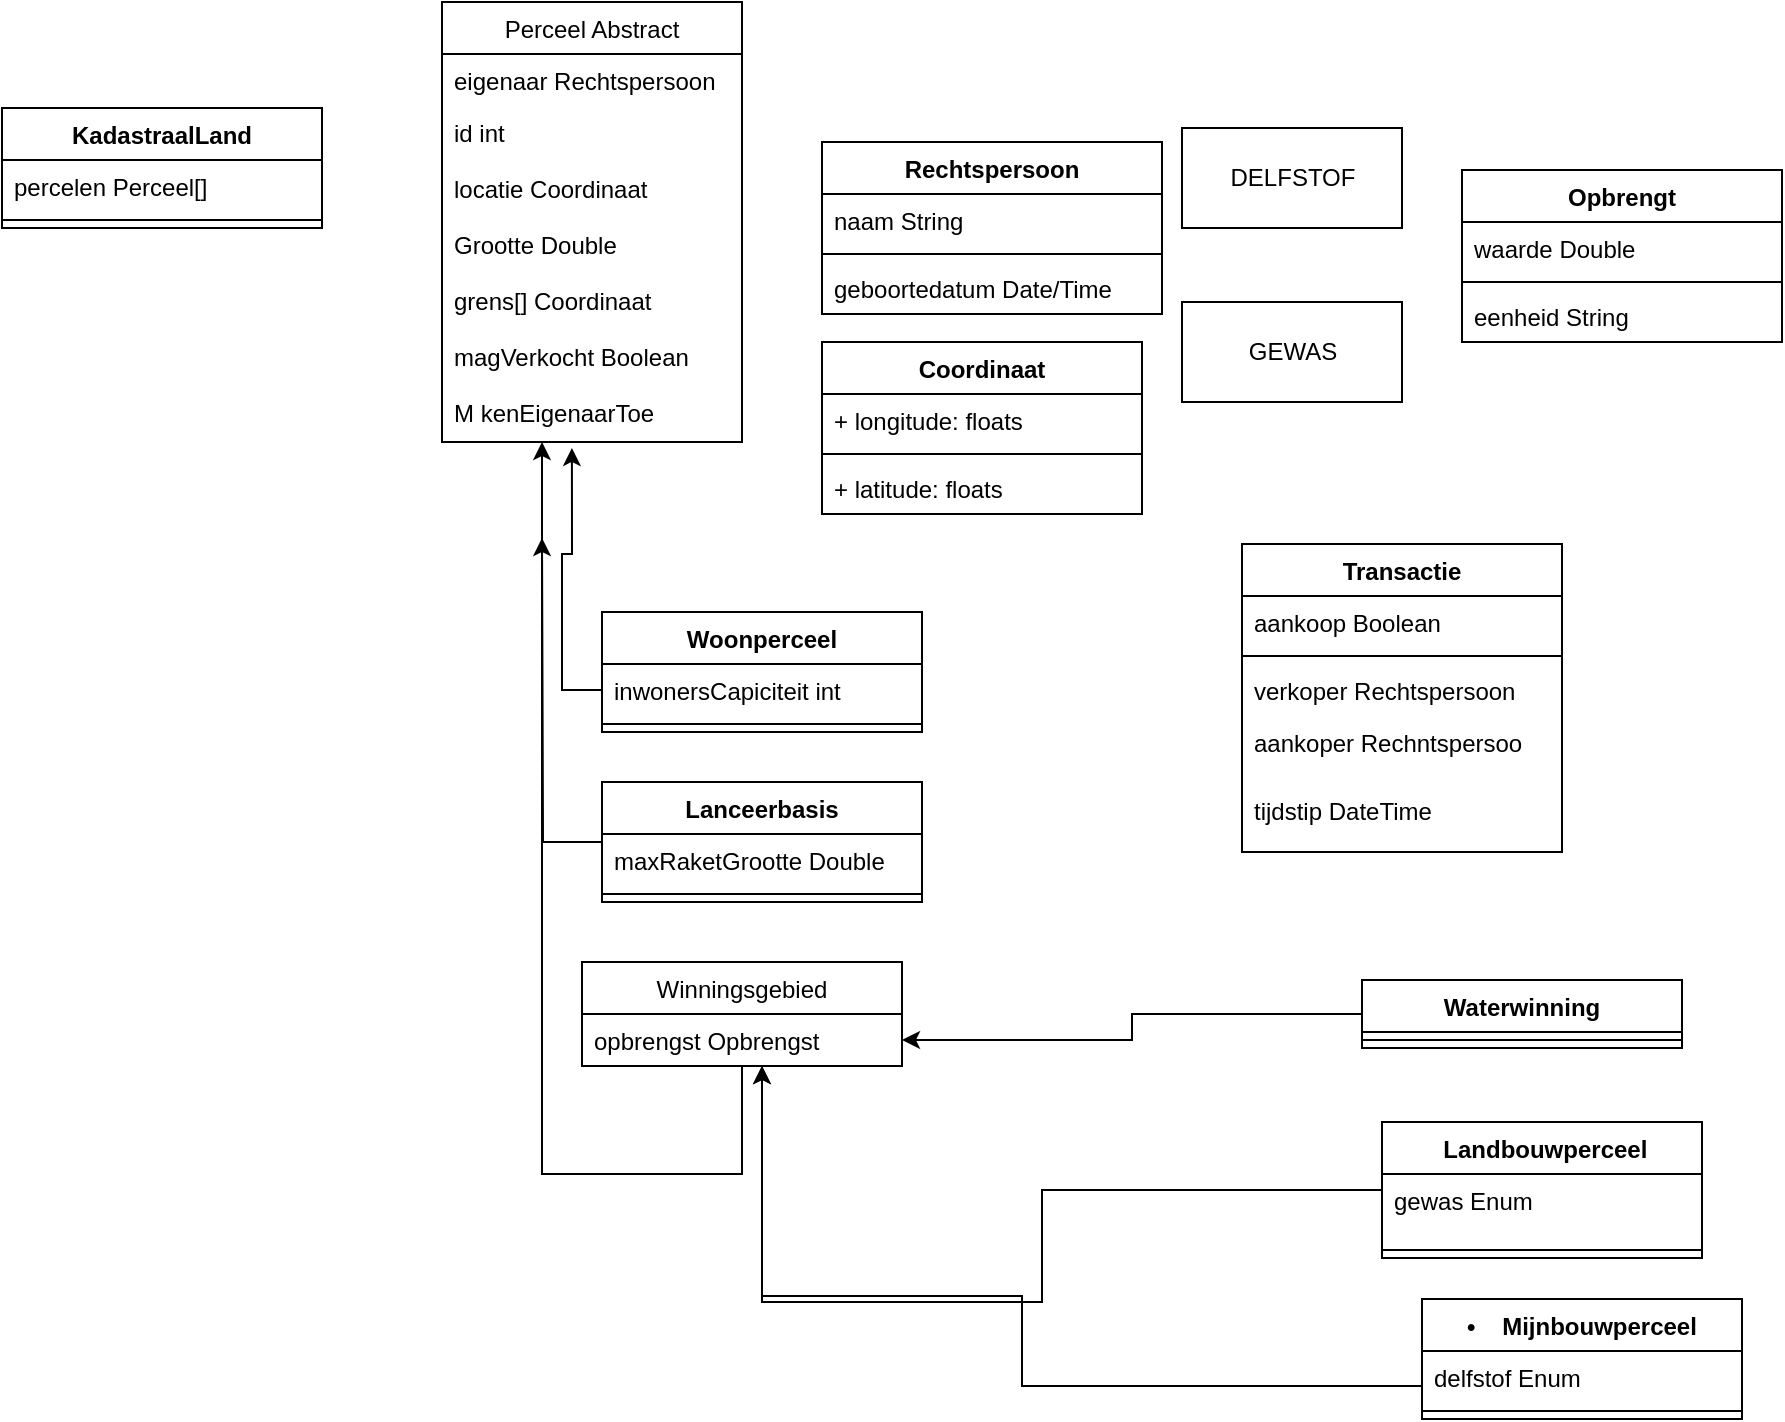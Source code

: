 <mxfile version="10.6.9" type="device"><diagram name="Page-1" id="c4acf3e9-155e-7222-9cf6-157b1a14988f"><mxGraphModel dx="2244" dy="1739" grid="1" gridSize="10" guides="1" tooltips="1" connect="1" arrows="1" fold="1" page="1" pageScale="1" pageWidth="850" pageHeight="1100" background="#ffffff" math="0" shadow="0"><root><mxCell id="0"/><mxCell id="1" parent="0"/><mxCell id="HWQKDCdoGTwjm3CA8a41-1" value="Perceel Abstract" style="swimlane;fontStyle=0;childLayout=stackLayout;horizontal=1;startSize=26;fillColor=none;horizontalStack=0;resizeParent=1;resizeParentMax=0;resizeLast=0;collapsible=1;marginBottom=0;" vertex="1" parent="1"><mxGeometry x="150" y="-30" width="150" height="220" as="geometry"/></mxCell><mxCell id="HWQKDCdoGTwjm3CA8a41-2" value="eigenaar Rechtspersoon " style="text;strokeColor=none;fillColor=none;align=left;verticalAlign=top;spacingLeft=4;spacingRight=4;overflow=hidden;rotatable=0;points=[[0,0.5],[1,0.5]];portConstraint=eastwest;" vertex="1" parent="HWQKDCdoGTwjm3CA8a41-1"><mxGeometry y="26" width="150" height="26" as="geometry"/></mxCell><mxCell id="HWQKDCdoGTwjm3CA8a41-4" value="id int&#xA;&#xA;" style="text;strokeColor=none;fillColor=none;align=left;verticalAlign=top;spacingLeft=4;spacingRight=4;overflow=hidden;rotatable=0;points=[[0,0.5],[1,0.5]];portConstraint=eastwest;" vertex="1" parent="HWQKDCdoGTwjm3CA8a41-1"><mxGeometry y="52" width="150" height="28" as="geometry"/></mxCell><mxCell id="HWQKDCdoGTwjm3CA8a41-6" value="locatie Coordinaat" style="text;strokeColor=none;fillColor=none;align=left;verticalAlign=top;spacingLeft=4;spacingRight=4;overflow=hidden;rotatable=0;points=[[0,0.5],[1,0.5]];portConstraint=eastwest;" vertex="1" parent="HWQKDCdoGTwjm3CA8a41-1"><mxGeometry y="80" width="150" height="28" as="geometry"/></mxCell><mxCell id="HWQKDCdoGTwjm3CA8a41-7" value="Grootte Double" style="text;strokeColor=none;fillColor=none;align=left;verticalAlign=top;spacingLeft=4;spacingRight=4;overflow=hidden;rotatable=0;points=[[0,0.5],[1,0.5]];portConstraint=eastwest;" vertex="1" parent="HWQKDCdoGTwjm3CA8a41-1"><mxGeometry y="108" width="150" height="28" as="geometry"/></mxCell><mxCell id="HWQKDCdoGTwjm3CA8a41-8" value="grens[] Coordinaat" style="text;strokeColor=none;fillColor=none;align=left;verticalAlign=top;spacingLeft=4;spacingRight=4;overflow=hidden;rotatable=0;points=[[0,0.5],[1,0.5]];portConstraint=eastwest;" vertex="1" parent="HWQKDCdoGTwjm3CA8a41-1"><mxGeometry y="136" width="150" height="28" as="geometry"/></mxCell><mxCell id="HWQKDCdoGTwjm3CA8a41-94" value="magVerkocht Boolean" style="text;strokeColor=none;fillColor=none;align=left;verticalAlign=top;spacingLeft=4;spacingRight=4;overflow=hidden;rotatable=0;points=[[0,0.5],[1,0.5]];portConstraint=eastwest;" vertex="1" parent="HWQKDCdoGTwjm3CA8a41-1"><mxGeometry y="164" width="150" height="28" as="geometry"/></mxCell><mxCell id="HWQKDCdoGTwjm3CA8a41-113" value="M kenEigenaarToe" style="text;strokeColor=none;fillColor=none;align=left;verticalAlign=top;spacingLeft=4;spacingRight=4;overflow=hidden;rotatable=0;points=[[0,0.5],[1,0.5]];portConstraint=eastwest;" vertex="1" parent="HWQKDCdoGTwjm3CA8a41-1"><mxGeometry y="192" width="150" height="28" as="geometry"/></mxCell><mxCell id="HWQKDCdoGTwjm3CA8a41-22" value="Rechtspersoon" style="swimlane;fontStyle=1;align=center;verticalAlign=top;childLayout=stackLayout;horizontal=1;startSize=26;horizontalStack=0;resizeParent=1;resizeParentMax=0;resizeLast=0;collapsible=1;marginBottom=0;" vertex="1" parent="1"><mxGeometry x="340" y="40" width="170" height="86" as="geometry"/></mxCell><mxCell id="HWQKDCdoGTwjm3CA8a41-23" value="naam String" style="text;strokeColor=none;fillColor=none;align=left;verticalAlign=top;spacingLeft=4;spacingRight=4;overflow=hidden;rotatable=0;points=[[0,0.5],[1,0.5]];portConstraint=eastwest;" vertex="1" parent="HWQKDCdoGTwjm3CA8a41-22"><mxGeometry y="26" width="170" height="26" as="geometry"/></mxCell><mxCell id="HWQKDCdoGTwjm3CA8a41-24" value="" style="line;strokeWidth=1;fillColor=none;align=left;verticalAlign=middle;spacingTop=-1;spacingLeft=3;spacingRight=3;rotatable=0;labelPosition=right;points=[];portConstraint=eastwest;" vertex="1" parent="HWQKDCdoGTwjm3CA8a41-22"><mxGeometry y="52" width="170" height="8" as="geometry"/></mxCell><mxCell id="HWQKDCdoGTwjm3CA8a41-25" value="geboortedatum Date/Time" style="text;strokeColor=none;fillColor=none;align=left;verticalAlign=top;spacingLeft=4;spacingRight=4;overflow=hidden;rotatable=0;points=[[0,0.5],[1,0.5]];portConstraint=eastwest;" vertex="1" parent="HWQKDCdoGTwjm3CA8a41-22"><mxGeometry y="60" width="170" height="26" as="geometry"/></mxCell><mxCell id="HWQKDCdoGTwjm3CA8a41-30" value="Woonperceel" style="swimlane;fontStyle=1;align=center;verticalAlign=top;childLayout=stackLayout;horizontal=1;startSize=26;horizontalStack=0;resizeParent=1;resizeParentMax=0;resizeLast=0;collapsible=1;marginBottom=0;" vertex="1" parent="1"><mxGeometry x="230" y="275" width="160" height="60" as="geometry"/></mxCell><mxCell id="HWQKDCdoGTwjm3CA8a41-31" value="inwonersCapiciteit int" style="text;strokeColor=none;fillColor=none;align=left;verticalAlign=top;spacingLeft=4;spacingRight=4;overflow=hidden;rotatable=0;points=[[0,0.5],[1,0.5]];portConstraint=eastwest;" vertex="1" parent="HWQKDCdoGTwjm3CA8a41-30"><mxGeometry y="26" width="160" height="26" as="geometry"/></mxCell><mxCell id="HWQKDCdoGTwjm3CA8a41-32" value="" style="line;strokeWidth=1;fillColor=none;align=left;verticalAlign=middle;spacingTop=-1;spacingLeft=3;spacingRight=3;rotatable=0;labelPosition=right;points=[];portConstraint=eastwest;" vertex="1" parent="HWQKDCdoGTwjm3CA8a41-30"><mxGeometry y="52" width="160" height="8" as="geometry"/></mxCell><mxCell id="HWQKDCdoGTwjm3CA8a41-73" style="edgeStyle=orthogonalEdgeStyle;rounded=0;orthogonalLoop=1;jettySize=auto;html=1;" edge="1" parent="1" source="HWQKDCdoGTwjm3CA8a41-34" target="HWQKDCdoGTwjm3CA8a41-67"><mxGeometry relative="1" as="geometry"><Array as="points"><mxPoint x="440" y="662"/><mxPoint x="440" y="617"/><mxPoint x="310" y="617"/></Array></mxGeometry></mxCell><mxCell id="HWQKDCdoGTwjm3CA8a41-34" value="•    Mijnbouwperceel " style="swimlane;fontStyle=1;align=center;verticalAlign=top;childLayout=stackLayout;horizontal=1;startSize=26;horizontalStack=0;resizeParent=1;resizeParentMax=0;resizeLast=0;collapsible=1;marginBottom=0;" vertex="1" parent="1"><mxGeometry x="640" y="618.5" width="160" height="60" as="geometry"/></mxCell><mxCell id="HWQKDCdoGTwjm3CA8a41-35" value="delfstof Enum" style="text;strokeColor=none;fillColor=none;align=left;verticalAlign=top;spacingLeft=4;spacingRight=4;overflow=hidden;rotatable=0;points=[[0,0.5],[1,0.5]];portConstraint=eastwest;" vertex="1" parent="HWQKDCdoGTwjm3CA8a41-34"><mxGeometry y="26" width="160" height="26" as="geometry"/></mxCell><mxCell id="HWQKDCdoGTwjm3CA8a41-36" value="" style="line;strokeWidth=1;fillColor=none;align=left;verticalAlign=middle;spacingTop=-1;spacingLeft=3;spacingRight=3;rotatable=0;labelPosition=right;points=[];portConstraint=eastwest;" vertex="1" parent="HWQKDCdoGTwjm3CA8a41-34"><mxGeometry y="52" width="160" height="8" as="geometry"/></mxCell><mxCell id="HWQKDCdoGTwjm3CA8a41-95" style="edgeStyle=orthogonalEdgeStyle;rounded=0;orthogonalLoop=1;jettySize=auto;html=1;" edge="1" parent="1" source="HWQKDCdoGTwjm3CA8a41-38" target="HWQKDCdoGTwjm3CA8a41-68"><mxGeometry relative="1" as="geometry"/></mxCell><mxCell id="HWQKDCdoGTwjm3CA8a41-38" value="Waterwinning " style="swimlane;fontStyle=1;align=center;verticalAlign=top;childLayout=stackLayout;horizontal=1;startSize=26;horizontalStack=0;resizeParent=1;resizeParentMax=0;resizeLast=0;collapsible=1;marginBottom=0;" vertex="1" parent="1"><mxGeometry x="610" y="459" width="160" height="34" as="geometry"/></mxCell><mxCell id="HWQKDCdoGTwjm3CA8a41-40" value="" style="line;strokeWidth=1;fillColor=none;align=left;verticalAlign=middle;spacingTop=-1;spacingLeft=3;spacingRight=3;rotatable=0;labelPosition=right;points=[];portConstraint=eastwest;" vertex="1" parent="HWQKDCdoGTwjm3CA8a41-38"><mxGeometry y="26" width="160" height="8" as="geometry"/></mxCell><mxCell id="HWQKDCdoGTwjm3CA8a41-76" style="edgeStyle=orthogonalEdgeStyle;rounded=0;orthogonalLoop=1;jettySize=auto;html=1;" edge="1" parent="1" source="HWQKDCdoGTwjm3CA8a41-42" target="HWQKDCdoGTwjm3CA8a41-67"><mxGeometry relative="1" as="geometry"><Array as="points"><mxPoint x="450" y="620"/><mxPoint x="310" y="620"/></Array></mxGeometry></mxCell><mxCell id="HWQKDCdoGTwjm3CA8a41-42" value=" Landbouwperceel " style="swimlane;fontStyle=1;align=center;verticalAlign=top;childLayout=stackLayout;horizontal=1;startSize=26;horizontalStack=0;resizeParent=1;resizeParentMax=0;resizeLast=0;collapsible=1;marginBottom=0;" vertex="1" parent="1"><mxGeometry x="620" y="530" width="160" height="68" as="geometry"/></mxCell><mxCell id="HWQKDCdoGTwjm3CA8a41-43" value="gewas Enum" style="text;strokeColor=none;fillColor=none;align=left;verticalAlign=top;spacingLeft=4;spacingRight=4;overflow=hidden;rotatable=0;points=[[0,0.5],[1,0.5]];portConstraint=eastwest;" vertex="1" parent="HWQKDCdoGTwjm3CA8a41-42"><mxGeometry y="26" width="160" height="34" as="geometry"/></mxCell><mxCell id="HWQKDCdoGTwjm3CA8a41-44" value="" style="line;strokeWidth=1;fillColor=none;align=left;verticalAlign=middle;spacingTop=-1;spacingLeft=3;spacingRight=3;rotatable=0;labelPosition=right;points=[];portConstraint=eastwest;" vertex="1" parent="HWQKDCdoGTwjm3CA8a41-42"><mxGeometry y="60" width="160" height="8" as="geometry"/></mxCell><mxCell id="HWQKDCdoGTwjm3CA8a41-75" style="edgeStyle=orthogonalEdgeStyle;rounded=0;orthogonalLoop=1;jettySize=auto;html=1;" edge="1" parent="1" source="HWQKDCdoGTwjm3CA8a41-46"><mxGeometry relative="1" as="geometry"><mxPoint x="200" y="238" as="targetPoint"/></mxGeometry></mxCell><mxCell id="HWQKDCdoGTwjm3CA8a41-46" value="Lanceerbasis " style="swimlane;fontStyle=1;align=center;verticalAlign=top;childLayout=stackLayout;horizontal=1;startSize=26;horizontalStack=0;resizeParent=1;resizeParentMax=0;resizeLast=0;collapsible=1;marginBottom=0;" vertex="1" parent="1"><mxGeometry x="230" y="360" width="160" height="60" as="geometry"/></mxCell><mxCell id="HWQKDCdoGTwjm3CA8a41-47" value="maxRaketGrootte Double" style="text;strokeColor=none;fillColor=none;align=left;verticalAlign=top;spacingLeft=4;spacingRight=4;overflow=hidden;rotatable=0;points=[[0,0.5],[1,0.5]];portConstraint=eastwest;" vertex="1" parent="HWQKDCdoGTwjm3CA8a41-46"><mxGeometry y="26" width="160" height="26" as="geometry"/></mxCell><mxCell id="HWQKDCdoGTwjm3CA8a41-48" value="" style="line;strokeWidth=1;fillColor=none;align=left;verticalAlign=middle;spacingTop=-1;spacingLeft=3;spacingRight=3;rotatable=0;labelPosition=right;points=[];portConstraint=eastwest;" vertex="1" parent="HWQKDCdoGTwjm3CA8a41-46"><mxGeometry y="52" width="160" height="8" as="geometry"/></mxCell><mxCell id="HWQKDCdoGTwjm3CA8a41-50" value="DELFSTOF" style="html=1;" vertex="1" parent="1"><mxGeometry x="520" y="33" width="110" height="50" as="geometry"/></mxCell><mxCell id="HWQKDCdoGTwjm3CA8a41-51" value="GEWAS" style="html=1;" vertex="1" parent="1"><mxGeometry x="520" y="120" width="110" height="50" as="geometry"/></mxCell><mxCell id="HWQKDCdoGTwjm3CA8a41-66" style="edgeStyle=orthogonalEdgeStyle;rounded=0;orthogonalLoop=1;jettySize=auto;html=1;entryX=0.433;entryY=1.107;entryDx=0;entryDy=0;entryPerimeter=0;" edge="1" parent="1" source="HWQKDCdoGTwjm3CA8a41-31" target="HWQKDCdoGTwjm3CA8a41-113"><mxGeometry relative="1" as="geometry"><Array as="points"><mxPoint x="210" y="314"/><mxPoint x="210" y="246"/><mxPoint x="215" y="246"/></Array></mxGeometry></mxCell><mxCell id="HWQKDCdoGTwjm3CA8a41-77" style="edgeStyle=orthogonalEdgeStyle;rounded=0;orthogonalLoop=1;jettySize=auto;html=1;" edge="1" parent="1" source="HWQKDCdoGTwjm3CA8a41-67" target="HWQKDCdoGTwjm3CA8a41-1"><mxGeometry relative="1" as="geometry"><Array as="points"><mxPoint x="200" y="556"/></Array></mxGeometry></mxCell><mxCell id="HWQKDCdoGTwjm3CA8a41-67" value="Winningsgebied" style="swimlane;fontStyle=0;childLayout=stackLayout;horizontal=1;startSize=26;fillColor=none;horizontalStack=0;resizeParent=1;resizeParentMax=0;resizeLast=0;collapsible=1;marginBottom=0;" vertex="1" parent="1"><mxGeometry x="220" y="450" width="160" height="52" as="geometry"/></mxCell><mxCell id="HWQKDCdoGTwjm3CA8a41-68" value="opbrengst Opbrengst" style="text;strokeColor=none;fillColor=none;align=left;verticalAlign=top;spacingLeft=4;spacingRight=4;overflow=hidden;rotatable=0;points=[[0,0.5],[1,0.5]];portConstraint=eastwest;" vertex="1" parent="HWQKDCdoGTwjm3CA8a41-67"><mxGeometry y="26" width="160" height="26" as="geometry"/></mxCell><mxCell id="HWQKDCdoGTwjm3CA8a41-82" value="Coordinaat" style="swimlane;fontStyle=1;align=center;verticalAlign=top;childLayout=stackLayout;horizontal=1;startSize=26;horizontalStack=0;resizeParent=1;resizeParentMax=0;resizeLast=0;collapsible=1;marginBottom=0;" vertex="1" parent="1"><mxGeometry x="340" y="140" width="160" height="86" as="geometry"/></mxCell><mxCell id="HWQKDCdoGTwjm3CA8a41-83" value="+ longitude: floats" style="text;strokeColor=none;fillColor=none;align=left;verticalAlign=top;spacingLeft=4;spacingRight=4;overflow=hidden;rotatable=0;points=[[0,0.5],[1,0.5]];portConstraint=eastwest;" vertex="1" parent="HWQKDCdoGTwjm3CA8a41-82"><mxGeometry y="26" width="160" height="26" as="geometry"/></mxCell><mxCell id="HWQKDCdoGTwjm3CA8a41-84" value="" style="line;strokeWidth=1;fillColor=none;align=left;verticalAlign=middle;spacingTop=-1;spacingLeft=3;spacingRight=3;rotatable=0;labelPosition=right;points=[];portConstraint=eastwest;" vertex="1" parent="HWQKDCdoGTwjm3CA8a41-82"><mxGeometry y="52" width="160" height="8" as="geometry"/></mxCell><mxCell id="HWQKDCdoGTwjm3CA8a41-89" value="+ latitude: floats" style="text;strokeColor=none;fillColor=none;align=left;verticalAlign=top;spacingLeft=4;spacingRight=4;overflow=hidden;rotatable=0;points=[[0,0.5],[1,0.5]];portConstraint=eastwest;" vertex="1" parent="HWQKDCdoGTwjm3CA8a41-82"><mxGeometry y="60" width="160" height="26" as="geometry"/></mxCell><mxCell id="HWQKDCdoGTwjm3CA8a41-96" value="Opbrengt" style="swimlane;fontStyle=1;align=center;verticalAlign=top;childLayout=stackLayout;horizontal=1;startSize=26;horizontalStack=0;resizeParent=1;resizeParentMax=0;resizeLast=0;collapsible=1;marginBottom=0;" vertex="1" parent="1"><mxGeometry x="660" y="54" width="160" height="86" as="geometry"/></mxCell><mxCell id="HWQKDCdoGTwjm3CA8a41-97" value="waarde Double&#xA;" style="text;strokeColor=none;fillColor=none;align=left;verticalAlign=top;spacingLeft=4;spacingRight=4;overflow=hidden;rotatable=0;points=[[0,0.5],[1,0.5]];portConstraint=eastwest;" vertex="1" parent="HWQKDCdoGTwjm3CA8a41-96"><mxGeometry y="26" width="160" height="26" as="geometry"/></mxCell><mxCell id="HWQKDCdoGTwjm3CA8a41-98" value="" style="line;strokeWidth=1;fillColor=none;align=left;verticalAlign=middle;spacingTop=-1;spacingLeft=3;spacingRight=3;rotatable=0;labelPosition=right;points=[];portConstraint=eastwest;" vertex="1" parent="HWQKDCdoGTwjm3CA8a41-96"><mxGeometry y="52" width="160" height="8" as="geometry"/></mxCell><mxCell id="HWQKDCdoGTwjm3CA8a41-99" value="eenheid String" style="text;strokeColor=none;fillColor=none;align=left;verticalAlign=top;spacingLeft=4;spacingRight=4;overflow=hidden;rotatable=0;points=[[0,0.5],[1,0.5]];portConstraint=eastwest;" vertex="1" parent="HWQKDCdoGTwjm3CA8a41-96"><mxGeometry y="60" width="160" height="26" as="geometry"/></mxCell><mxCell id="HWQKDCdoGTwjm3CA8a41-101" value="Transactie" style="swimlane;fontStyle=1;align=center;verticalAlign=top;childLayout=stackLayout;horizontal=1;startSize=26;horizontalStack=0;resizeParent=1;resizeParentMax=0;resizeLast=0;collapsible=1;marginBottom=0;" vertex="1" parent="1"><mxGeometry x="550" y="241" width="160" height="154" as="geometry"/></mxCell><mxCell id="HWQKDCdoGTwjm3CA8a41-102" value="aankoop Boolean" style="text;strokeColor=none;fillColor=none;align=left;verticalAlign=top;spacingLeft=4;spacingRight=4;overflow=hidden;rotatable=0;points=[[0,0.5],[1,0.5]];portConstraint=eastwest;" vertex="1" parent="HWQKDCdoGTwjm3CA8a41-101"><mxGeometry y="26" width="160" height="26" as="geometry"/></mxCell><mxCell id="HWQKDCdoGTwjm3CA8a41-103" value="" style="line;strokeWidth=1;fillColor=none;align=left;verticalAlign=middle;spacingTop=-1;spacingLeft=3;spacingRight=3;rotatable=0;labelPosition=right;points=[];portConstraint=eastwest;" vertex="1" parent="HWQKDCdoGTwjm3CA8a41-101"><mxGeometry y="52" width="160" height="8" as="geometry"/></mxCell><mxCell id="HWQKDCdoGTwjm3CA8a41-104" value="verkoper Rechtspersoon&#xA;" style="text;strokeColor=none;fillColor=none;align=left;verticalAlign=top;spacingLeft=4;spacingRight=4;overflow=hidden;rotatable=0;points=[[0,0.5],[1,0.5]];portConstraint=eastwest;" vertex="1" parent="HWQKDCdoGTwjm3CA8a41-101"><mxGeometry y="60" width="160" height="26" as="geometry"/></mxCell><mxCell id="HWQKDCdoGTwjm3CA8a41-105" value="aankoper Rechntspersoo&#xA;" style="text;strokeColor=none;fillColor=none;align=left;verticalAlign=top;spacingLeft=4;spacingRight=4;overflow=hidden;rotatable=0;points=[[0,0.5],[1,0.5]];portConstraint=eastwest;" vertex="1" parent="HWQKDCdoGTwjm3CA8a41-101"><mxGeometry y="86" width="160" height="34" as="geometry"/></mxCell><mxCell id="HWQKDCdoGTwjm3CA8a41-107" value="tijdstip DateTime&#xA;" style="text;strokeColor=none;fillColor=none;align=left;verticalAlign=top;spacingLeft=4;spacingRight=4;overflow=hidden;rotatable=0;points=[[0,0.5],[1,0.5]];portConstraint=eastwest;" vertex="1" parent="HWQKDCdoGTwjm3CA8a41-101"><mxGeometry y="120" width="160" height="34" as="geometry"/></mxCell><mxCell id="HWQKDCdoGTwjm3CA8a41-108" value="KadastraalLand" style="swimlane;fontStyle=1;align=center;verticalAlign=top;childLayout=stackLayout;horizontal=1;startSize=26;horizontalStack=0;resizeParent=1;resizeParentMax=0;resizeLast=0;collapsible=1;marginBottom=0;" vertex="1" parent="1"><mxGeometry x="-70" y="23" width="160" height="60" as="geometry"/></mxCell><mxCell id="HWQKDCdoGTwjm3CA8a41-109" value="percelen Perceel[]" style="text;strokeColor=none;fillColor=none;align=left;verticalAlign=top;spacingLeft=4;spacingRight=4;overflow=hidden;rotatable=0;points=[[0,0.5],[1,0.5]];portConstraint=eastwest;" vertex="1" parent="HWQKDCdoGTwjm3CA8a41-108"><mxGeometry y="26" width="160" height="26" as="geometry"/></mxCell><mxCell id="HWQKDCdoGTwjm3CA8a41-110" value="" style="line;strokeWidth=1;fillColor=none;align=left;verticalAlign=middle;spacingTop=-1;spacingLeft=3;spacingRight=3;rotatable=0;labelPosition=right;points=[];portConstraint=eastwest;" vertex="1" parent="HWQKDCdoGTwjm3CA8a41-108"><mxGeometry y="52" width="160" height="8" as="geometry"/></mxCell></root></mxGraphModel></diagram></mxfile>